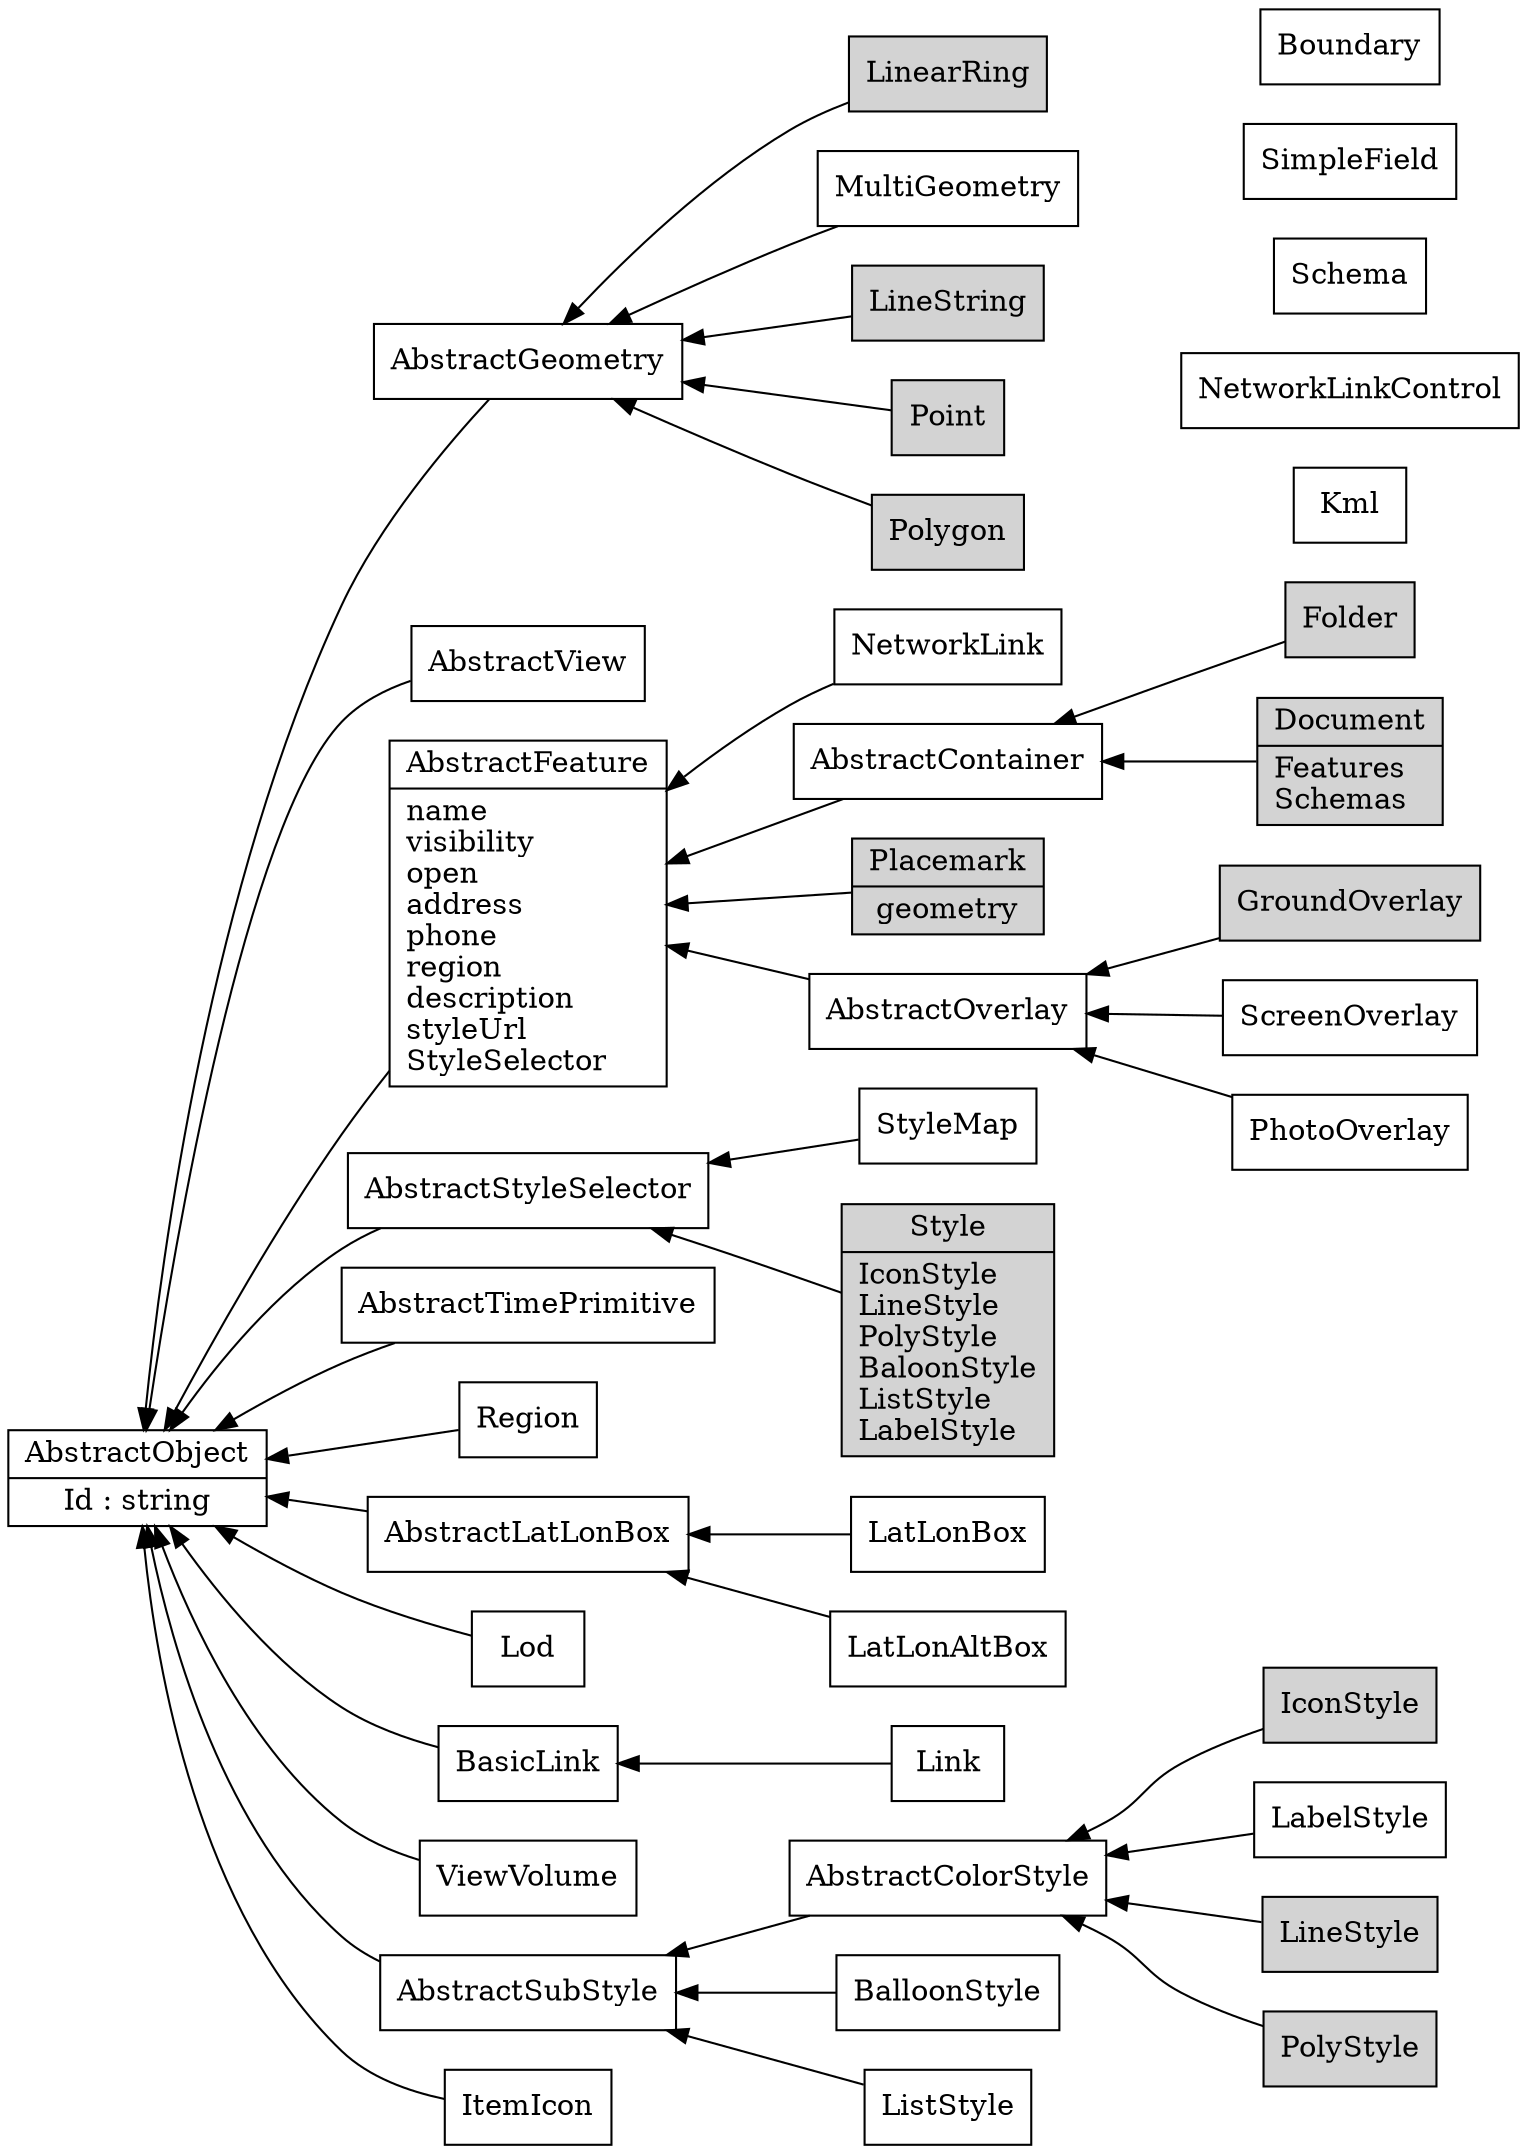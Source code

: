 digraph g {

rankdir = "RL"

node [shape="record"]

subgraph interest
{
	node [style="filled", bgcolor="#ccc"]

	Document [label="Document|Features\lSchemas\l"]
	Folder
	Placemark
	Style
	LineString
	Point
	Polygon
	LinearRing
	GroundOverlay
	LineStyle
	PolyStyle
	IconStyle
}

//vec2

AbstractObject [label="AbstractObject|Id : string"]

AbstractFeature [label="AbstractFeature|name\lvisibility\lopen\laddress\lphone\lregion\ldescription\lstyleUrl\lStyleSelector\l"]
AbstractFeature -> AbstractObject
AbstractView -> AbstractObject
AbstractGeometry -> AbstractObject
AbstractStyleSelector -> AbstractObject
AbstractTimePrimitive -> AbstractObject

AbstractContainer -> AbstractFeature
AbstractOverlay -> AbstractFeature

Document -> AbstractContainer
Folder -> AbstractContainer

Placemark [label="Placemark|geometry"]
Placemark -> AbstractFeature
NetworkLink -> AbstractFeature


//Snippet -> string
//LookAt -> AbstractView
//Camera -> AbstractView
//Metadata
//ExtendedData
//SchemaData -> AbstractObject

//SimpleData -> string
//Data -> AbstractObject


Kml
NetworkLinkControl
Schema
SimpleField
Region -> AbstractObject
LatLonAltBox -> AbstractLatLonBox
Lod -> AbstractObject
Link -> BasicLink
MultiGeometry -> AbstractGeometry
Point -> AbstractGeometry
LineString -> AbstractGeometry
LinearRing -> AbstractGeometry
Polygon -> AbstractGeometry
Boundary

/*
Model -> AbstractGeometry
Location -> AbstractObject
Orientation -> AbstractObject
Scale -> AbstractObject
*/

//ResourceMap -> AbstractObject
//Alias -> AbstractObject
GroundOverlay -> AbstractOverlay
AbstractLatLonBox -> AbstractObject
LatLonBox -> AbstractLatLonBox

ScreenOverlay -> AbstractOverlay
PhotoOverlay -> AbstractOverlay
ViewVolume -> AbstractObject

//ImagePyramid -> AbstractObject

Style [label="Style|IconStyle\lLineStyle\lPolyStyle\lBaloonStyle\lListStyle\lLabelStyle\l"]
Style -> AbstractStyleSelector
StyleMap -> AbstractStyleSelector

//Pair -> AbstractObject

AbstractSubStyle -> AbstractObject
AbstractColorStyle -> AbstractSubStyle
IconStyle -> AbstractColorStyle
BasicLink -> AbstractObject
LabelStyle -> AbstractColorStyle
LineStyle -> AbstractColorStyle
PolyStyle -> AbstractColorStyle
BalloonStyle -> AbstractSubStyle
ListStyle -> AbstractSubStyle

ItemIcon -> AbstractObject

/*
TimeStamp -> AbstractTimePrimitive
TimeSpan -> AbstractTimePrimitive
*/

}